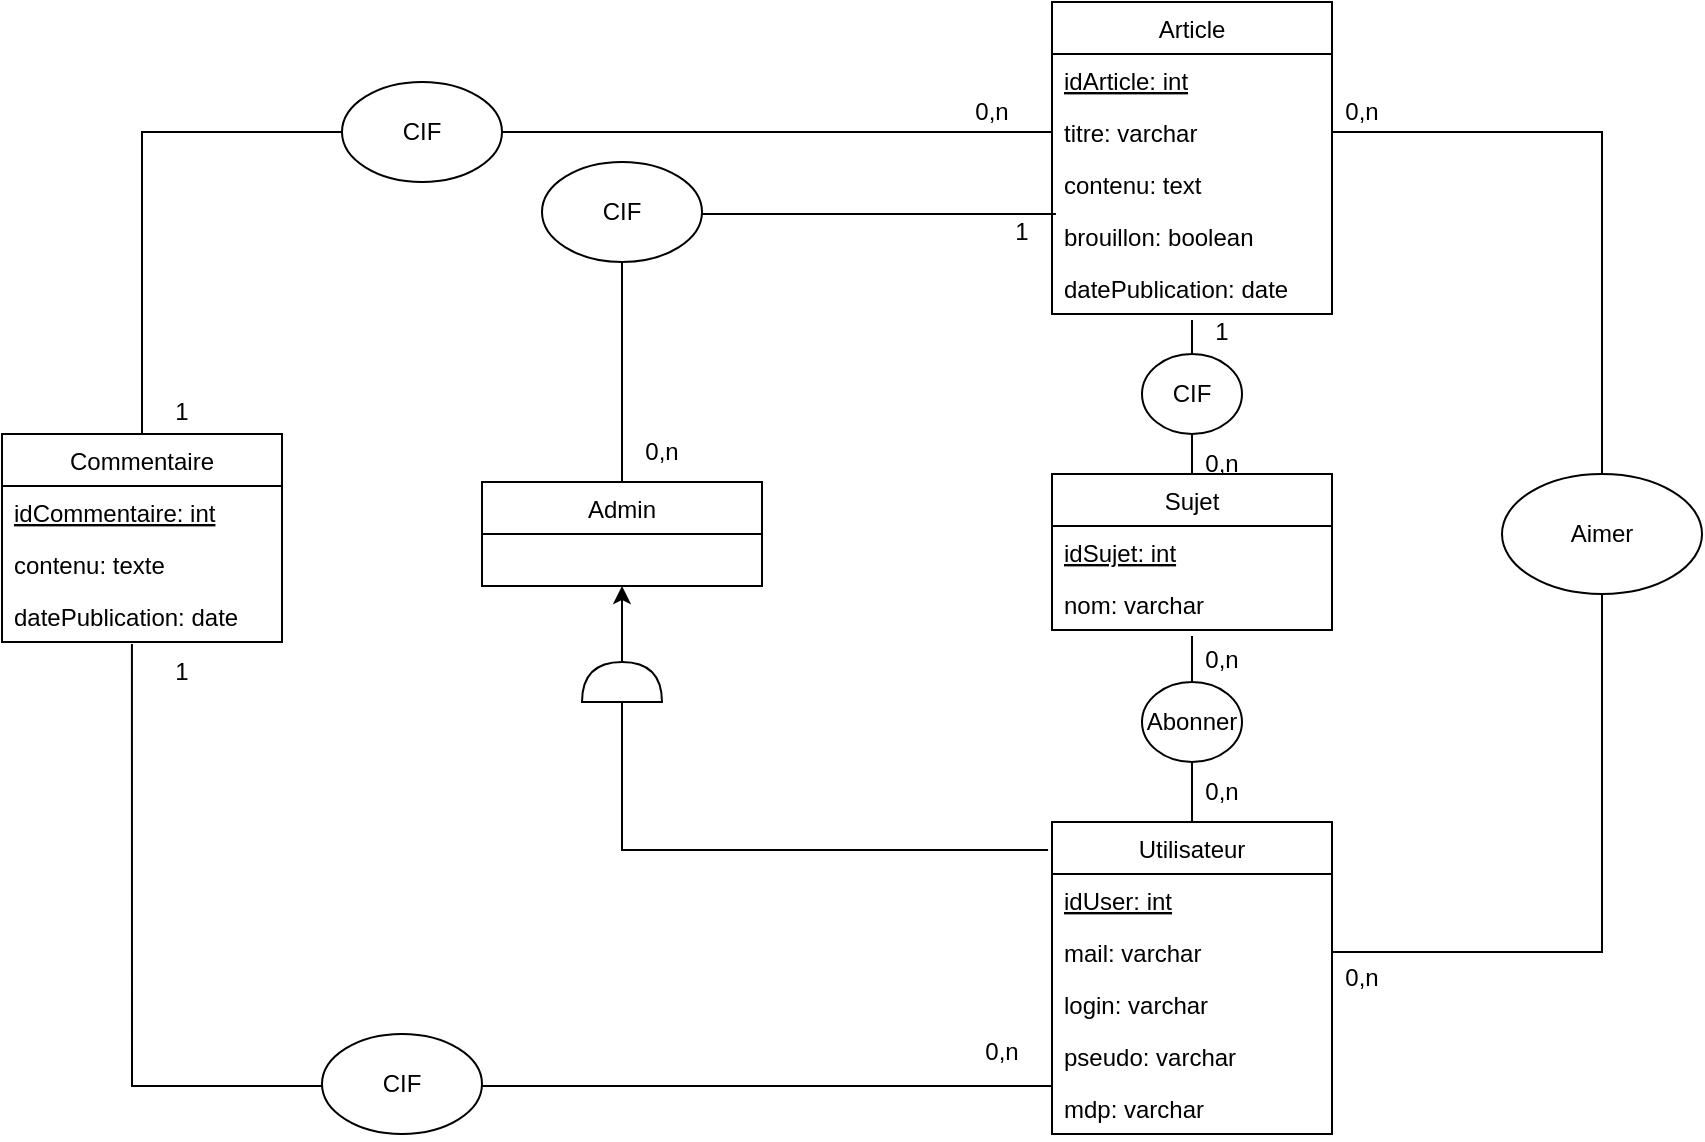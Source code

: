 <mxfile version="20.8.4" type="device"><diagram id="RMVEWJ8fCluDN45vH-wX" name="Page-1"><mxGraphModel dx="2603" dy="764" grid="1" gridSize="10" guides="1" tooltips="1" connect="1" arrows="1" fold="1" page="1" pageScale="1" pageWidth="1169" pageHeight="1654" math="0" shadow="0"><root><mxCell id="0"/><mxCell id="1" parent="0"/><mxCell id="pxoZB2Ea1MdJEsQuGFi5-6" value="Article" style="swimlane;fontStyle=0;childLayout=stackLayout;horizontal=1;startSize=26;fillColor=none;horizontalStack=0;resizeParent=1;resizeParentMax=0;resizeLast=0;collapsible=1;marginBottom=0;" parent="1" vertex="1"><mxGeometry x="515" y="100" width="140" height="156" as="geometry"/></mxCell><mxCell id="pxoZB2Ea1MdJEsQuGFi5-7" value="idArticle: int" style="text;strokeColor=none;fillColor=none;align=left;verticalAlign=top;spacingLeft=4;spacingRight=4;overflow=hidden;rotatable=0;points=[[0,0.5],[1,0.5]];portConstraint=eastwest;fontStyle=4" parent="pxoZB2Ea1MdJEsQuGFi5-6" vertex="1"><mxGeometry y="26" width="140" height="26" as="geometry"/></mxCell><mxCell id="pxoZB2Ea1MdJEsQuGFi5-8" value="titre: varchar" style="text;strokeColor=none;fillColor=none;align=left;verticalAlign=top;spacingLeft=4;spacingRight=4;overflow=hidden;rotatable=0;points=[[0,0.5],[1,0.5]];portConstraint=eastwest;" parent="pxoZB2Ea1MdJEsQuGFi5-6" vertex="1"><mxGeometry y="52" width="140" height="26" as="geometry"/></mxCell><mxCell id="pxoZB2Ea1MdJEsQuGFi5-9" value="contenu: text" style="text;strokeColor=none;fillColor=none;align=left;verticalAlign=top;spacingLeft=4;spacingRight=4;overflow=hidden;rotatable=0;points=[[0,0.5],[1,0.5]];portConstraint=eastwest;" parent="pxoZB2Ea1MdJEsQuGFi5-6" vertex="1"><mxGeometry y="78" width="140" height="26" as="geometry"/></mxCell><mxCell id="pxoZB2Ea1MdJEsQuGFi5-10" value="brouillon: boolean" style="text;strokeColor=none;fillColor=none;align=left;verticalAlign=top;spacingLeft=4;spacingRight=4;overflow=hidden;rotatable=0;points=[[0,0.5],[1,0.5]];portConstraint=eastwest;" parent="pxoZB2Ea1MdJEsQuGFi5-6" vertex="1"><mxGeometry y="104" width="140" height="26" as="geometry"/></mxCell><mxCell id="pxoZB2Ea1MdJEsQuGFi5-11" value="datePublication: date" style="text;strokeColor=none;fillColor=none;align=left;verticalAlign=top;spacingLeft=4;spacingRight=4;overflow=hidden;rotatable=0;points=[[0,0.5],[1,0.5]];portConstraint=eastwest;" parent="pxoZB2Ea1MdJEsQuGFi5-6" vertex="1"><mxGeometry y="130" width="140" height="26" as="geometry"/></mxCell><mxCell id="pxoZB2Ea1MdJEsQuGFi5-12" value="Utilisateur" style="swimlane;fontStyle=0;childLayout=stackLayout;horizontal=1;startSize=26;fillColor=none;horizontalStack=0;resizeParent=1;resizeParentMax=0;resizeLast=0;collapsible=1;marginBottom=0;" parent="1" vertex="1"><mxGeometry x="515" y="510" width="140" height="156" as="geometry"/></mxCell><mxCell id="pxoZB2Ea1MdJEsQuGFi5-13" value="idUser: int" style="text;strokeColor=none;fillColor=none;align=left;verticalAlign=top;spacingLeft=4;spacingRight=4;overflow=hidden;rotatable=0;points=[[0,0.5],[1,0.5]];portConstraint=eastwest;fontStyle=4" parent="pxoZB2Ea1MdJEsQuGFi5-12" vertex="1"><mxGeometry y="26" width="140" height="26" as="geometry"/></mxCell><mxCell id="pxoZB2Ea1MdJEsQuGFi5-14" value="mail: varchar" style="text;strokeColor=none;fillColor=none;align=left;verticalAlign=top;spacingLeft=4;spacingRight=4;overflow=hidden;rotatable=0;points=[[0,0.5],[1,0.5]];portConstraint=eastwest;" parent="pxoZB2Ea1MdJEsQuGFi5-12" vertex="1"><mxGeometry y="52" width="140" height="26" as="geometry"/></mxCell><mxCell id="pxoZB2Ea1MdJEsQuGFi5-15" value="login: varchar" style="text;strokeColor=none;fillColor=none;align=left;verticalAlign=top;spacingLeft=4;spacingRight=4;overflow=hidden;rotatable=0;points=[[0,0.5],[1,0.5]];portConstraint=eastwest;" parent="pxoZB2Ea1MdJEsQuGFi5-12" vertex="1"><mxGeometry y="78" width="140" height="26" as="geometry"/></mxCell><mxCell id="pxoZB2Ea1MdJEsQuGFi5-17" value="pseudo: varchar" style="text;strokeColor=none;fillColor=none;align=left;verticalAlign=top;spacingLeft=4;spacingRight=4;overflow=hidden;rotatable=0;points=[[0,0.5],[1,0.5]];portConstraint=eastwest;" parent="pxoZB2Ea1MdJEsQuGFi5-12" vertex="1"><mxGeometry y="104" width="140" height="26" as="geometry"/></mxCell><mxCell id="pxoZB2Ea1MdJEsQuGFi5-16" value="mdp: varchar" style="text;strokeColor=none;fillColor=none;align=left;verticalAlign=top;spacingLeft=4;spacingRight=4;overflow=hidden;rotatable=0;points=[[0,0.5],[1,0.5]];portConstraint=eastwest;" parent="pxoZB2Ea1MdJEsQuGFi5-12" vertex="1"><mxGeometry y="130" width="140" height="26" as="geometry"/></mxCell><mxCell id="pxoZB2Ea1MdJEsQuGFi5-18" value="Admin" style="swimlane;fontStyle=0;childLayout=stackLayout;horizontal=1;startSize=26;fillColor=none;horizontalStack=0;resizeParent=1;resizeParentMax=0;resizeLast=0;collapsible=1;marginBottom=0;" parent="1" vertex="1"><mxGeometry x="230" y="340" width="140" height="52" as="geometry"/></mxCell><mxCell id="pxoZB2Ea1MdJEsQuGFi5-22" value="" style="endArrow=classic;html=1;rounded=0;entryX=0.5;entryY=1;entryDx=0;entryDy=0;exitX=-0.014;exitY=0.09;exitDx=0;exitDy=0;exitPerimeter=0;" parent="1" source="pxoZB2Ea1MdJEsQuGFi5-12" target="pxoZB2Ea1MdJEsQuGFi5-18" edge="1"><mxGeometry width="50" height="50" relative="1" as="geometry"><mxPoint x="560" y="420" as="sourcePoint"/><mxPoint x="610" y="370" as="targetPoint"/><Array as="points"><mxPoint x="300" y="524"/></Array></mxGeometry></mxCell><mxCell id="pxoZB2Ea1MdJEsQuGFi5-23" value="" style="shape=or;whiteSpace=wrap;html=1;rotation=-90;" parent="1" vertex="1"><mxGeometry x="290" y="420" width="20" height="40" as="geometry"/></mxCell><mxCell id="pxoZB2Ea1MdJEsQuGFi5-25" value="Commentaire" style="swimlane;fontStyle=0;childLayout=stackLayout;horizontal=1;startSize=26;fillColor=none;horizontalStack=0;resizeParent=1;resizeParentMax=0;resizeLast=0;collapsible=1;marginBottom=0;" parent="1" vertex="1"><mxGeometry x="-10" y="316" width="140" height="104" as="geometry"/></mxCell><mxCell id="pxoZB2Ea1MdJEsQuGFi5-26" value="idCommentaire: int" style="text;strokeColor=none;fillColor=none;align=left;verticalAlign=top;spacingLeft=4;spacingRight=4;overflow=hidden;rotatable=0;points=[[0,0.5],[1,0.5]];portConstraint=eastwest;fontStyle=4" parent="pxoZB2Ea1MdJEsQuGFi5-25" vertex="1"><mxGeometry y="26" width="140" height="26" as="geometry"/></mxCell><mxCell id="pxoZB2Ea1MdJEsQuGFi5-27" value="contenu: texte" style="text;strokeColor=none;fillColor=none;align=left;verticalAlign=top;spacingLeft=4;spacingRight=4;overflow=hidden;rotatable=0;points=[[0,0.5],[1,0.5]];portConstraint=eastwest;" parent="pxoZB2Ea1MdJEsQuGFi5-25" vertex="1"><mxGeometry y="52" width="140" height="26" as="geometry"/></mxCell><mxCell id="pxoZB2Ea1MdJEsQuGFi5-28" value="datePublication: date" style="text;strokeColor=none;fillColor=none;align=left;verticalAlign=top;spacingLeft=4;spacingRight=4;overflow=hidden;rotatable=0;points=[[0,0.5],[1,0.5]];portConstraint=eastwest;" parent="pxoZB2Ea1MdJEsQuGFi5-25" vertex="1"><mxGeometry y="78" width="140" height="26" as="geometry"/></mxCell><mxCell id="pxoZB2Ea1MdJEsQuGFi5-29" value="" style="endArrow=none;html=1;rounded=0;entryX=0.464;entryY=1.038;entryDx=0;entryDy=0;entryPerimeter=0;exitX=0;exitY=0.077;exitDx=0;exitDy=0;exitPerimeter=0;" parent="1" source="pxoZB2Ea1MdJEsQuGFi5-16" target="pxoZB2Ea1MdJEsQuGFi5-28" edge="1"><mxGeometry width="50" height="50" relative="1" as="geometry"><mxPoint x="560" y="420" as="sourcePoint"/><mxPoint x="610" y="370" as="targetPoint"/><Array as="points"><mxPoint x="55" y="642"/></Array></mxGeometry></mxCell><mxCell id="pxoZB2Ea1MdJEsQuGFi5-30" value="1" style="text;html=1;strokeColor=none;fillColor=none;align=center;verticalAlign=middle;whiteSpace=wrap;rounded=0;" parent="1" vertex="1"><mxGeometry x="50" y="420" width="60" height="30" as="geometry"/></mxCell><mxCell id="pxoZB2Ea1MdJEsQuGFi5-31" value="0,n" style="text;html=1;strokeColor=none;fillColor=none;align=center;verticalAlign=middle;whiteSpace=wrap;rounded=0;" parent="1" vertex="1"><mxGeometry x="460" y="610" width="60" height="30" as="geometry"/></mxCell><mxCell id="pxoZB2Ea1MdJEsQuGFi5-32" value="CIF" style="ellipse;whiteSpace=wrap;html=1;" parent="1" vertex="1"><mxGeometry x="150" y="616" width="80" height="50" as="geometry"/></mxCell><mxCell id="pxoZB2Ea1MdJEsQuGFi5-33" value="" style="endArrow=none;html=1;rounded=0;exitX=0.5;exitY=0;exitDx=0;exitDy=0;entryX=0;entryY=0.5;entryDx=0;entryDy=0;" parent="1" source="pxoZB2Ea1MdJEsQuGFi5-25" target="pxoZB2Ea1MdJEsQuGFi5-8" edge="1"><mxGeometry width="50" height="50" relative="1" as="geometry"><mxPoint x="560" y="420" as="sourcePoint"/><mxPoint x="610" y="370" as="targetPoint"/><Array as="points"><mxPoint x="60" y="165"/></Array></mxGeometry></mxCell><mxCell id="pxoZB2Ea1MdJEsQuGFi5-34" value="0,n" style="text;html=1;strokeColor=none;fillColor=none;align=center;verticalAlign=middle;whiteSpace=wrap;rounded=0;" parent="1" vertex="1"><mxGeometry x="455" y="140" width="60" height="30" as="geometry"/></mxCell><mxCell id="pxoZB2Ea1MdJEsQuGFi5-35" value="1" style="text;html=1;strokeColor=none;fillColor=none;align=center;verticalAlign=middle;whiteSpace=wrap;rounded=0;" parent="1" vertex="1"><mxGeometry x="50" y="290" width="60" height="30" as="geometry"/></mxCell><mxCell id="pxoZB2Ea1MdJEsQuGFi5-36" value="CIF" style="ellipse;whiteSpace=wrap;html=1;" parent="1" vertex="1"><mxGeometry x="160" y="140" width="80" height="50" as="geometry"/></mxCell><mxCell id="pxoZB2Ea1MdJEsQuGFi5-37" value="" style="endArrow=none;html=1;rounded=0;exitX=0.5;exitY=0;exitDx=0;exitDy=0;entryX=0.014;entryY=0.077;entryDx=0;entryDy=0;entryPerimeter=0;" parent="1" source="pxoZB2Ea1MdJEsQuGFi5-18" target="pxoZB2Ea1MdJEsQuGFi5-10" edge="1"><mxGeometry width="50" height="50" relative="1" as="geometry"><mxPoint x="560" y="420" as="sourcePoint"/><mxPoint x="610" y="370" as="targetPoint"/><Array as="points"><mxPoint x="300" y="206"/></Array></mxGeometry></mxCell><mxCell id="pxoZB2Ea1MdJEsQuGFi5-38" value="0,n" style="text;html=1;strokeColor=none;fillColor=none;align=center;verticalAlign=middle;whiteSpace=wrap;rounded=0;" parent="1" vertex="1"><mxGeometry x="290" y="310" width="60" height="30" as="geometry"/></mxCell><mxCell id="pxoZB2Ea1MdJEsQuGFi5-39" value="1" style="text;html=1;strokeColor=none;fillColor=none;align=center;verticalAlign=middle;whiteSpace=wrap;rounded=0;" parent="1" vertex="1"><mxGeometry x="470" y="200" width="60" height="30" as="geometry"/></mxCell><mxCell id="pxoZB2Ea1MdJEsQuGFi5-40" value="CIF" style="ellipse;whiteSpace=wrap;html=1;" parent="1" vertex="1"><mxGeometry x="260" y="180" width="80" height="50" as="geometry"/></mxCell><mxCell id="pxoZB2Ea1MdJEsQuGFi5-41" value="" style="endArrow=none;html=1;rounded=0;entryX=1;entryY=0.5;entryDx=0;entryDy=0;exitX=1;exitY=0.5;exitDx=0;exitDy=0;" parent="1" source="pxoZB2Ea1MdJEsQuGFi5-14" target="pxoZB2Ea1MdJEsQuGFi5-8" edge="1"><mxGeometry width="50" height="50" relative="1" as="geometry"><mxPoint x="560" y="420" as="sourcePoint"/><mxPoint x="610" y="370" as="targetPoint"/><Array as="points"><mxPoint x="790" y="575"/><mxPoint x="790" y="165"/></Array></mxGeometry></mxCell><mxCell id="pxoZB2Ea1MdJEsQuGFi5-42" value="0,n" style="text;html=1;strokeColor=none;fillColor=none;align=center;verticalAlign=middle;whiteSpace=wrap;rounded=0;" parent="1" vertex="1"><mxGeometry x="640" y="140" width="60" height="30" as="geometry"/></mxCell><mxCell id="pxoZB2Ea1MdJEsQuGFi5-43" value="0,n" style="text;html=1;strokeColor=none;fillColor=none;align=center;verticalAlign=middle;whiteSpace=wrap;rounded=0;" parent="1" vertex="1"><mxGeometry x="640" y="573" width="60" height="30" as="geometry"/></mxCell><mxCell id="pxoZB2Ea1MdJEsQuGFi5-44" value="Aimer" style="ellipse;whiteSpace=wrap;html=1;" parent="1" vertex="1"><mxGeometry x="740" y="336" width="100" height="60" as="geometry"/></mxCell><mxCell id="pxoZB2Ea1MdJEsQuGFi5-50" value="Sujet" style="swimlane;fontStyle=0;childLayout=stackLayout;horizontal=1;startSize=26;fillColor=none;horizontalStack=0;resizeParent=1;resizeParentMax=0;resizeLast=0;collapsible=1;marginBottom=0;" parent="1" vertex="1"><mxGeometry x="515" y="336" width="140" height="78" as="geometry"/></mxCell><mxCell id="pxoZB2Ea1MdJEsQuGFi5-51" value="idSujet: int" style="text;strokeColor=none;fillColor=none;align=left;verticalAlign=top;spacingLeft=4;spacingRight=4;overflow=hidden;rotatable=0;points=[[0,0.5],[1,0.5]];portConstraint=eastwest;fontStyle=4" parent="pxoZB2Ea1MdJEsQuGFi5-50" vertex="1"><mxGeometry y="26" width="140" height="26" as="geometry"/></mxCell><mxCell id="pxoZB2Ea1MdJEsQuGFi5-52" value="nom: varchar" style="text;strokeColor=none;fillColor=none;align=left;verticalAlign=top;spacingLeft=4;spacingRight=4;overflow=hidden;rotatable=0;points=[[0,0.5],[1,0.5]];portConstraint=eastwest;" parent="pxoZB2Ea1MdJEsQuGFi5-50" vertex="1"><mxGeometry y="52" width="140" height="26" as="geometry"/></mxCell><mxCell id="pxoZB2Ea1MdJEsQuGFi5-53" value="" style="endArrow=none;html=1;rounded=0;entryX=0.5;entryY=1.115;entryDx=0;entryDy=0;entryPerimeter=0;exitX=0.5;exitY=0;exitDx=0;exitDy=0;" parent="1" source="pxoZB2Ea1MdJEsQuGFi5-50" target="pxoZB2Ea1MdJEsQuGFi5-11" edge="1"><mxGeometry width="50" height="50" relative="1" as="geometry"><mxPoint x="560" y="420" as="sourcePoint"/><mxPoint x="610" y="370" as="targetPoint"/></mxGeometry></mxCell><mxCell id="pxoZB2Ea1MdJEsQuGFi5-54" value="0,n" style="text;html=1;strokeColor=none;fillColor=none;align=center;verticalAlign=middle;whiteSpace=wrap;rounded=0;" parent="1" vertex="1"><mxGeometry x="570" y="316" width="60" height="30" as="geometry"/></mxCell><mxCell id="pxoZB2Ea1MdJEsQuGFi5-55" value="1" style="text;html=1;strokeColor=none;fillColor=none;align=center;verticalAlign=middle;whiteSpace=wrap;rounded=0;" parent="1" vertex="1"><mxGeometry x="570" y="250" width="60" height="30" as="geometry"/></mxCell><mxCell id="pxoZB2Ea1MdJEsQuGFi5-56" value="CIF" style="ellipse;whiteSpace=wrap;html=1;" parent="1" vertex="1"><mxGeometry x="560" y="276" width="50" height="40" as="geometry"/></mxCell><mxCell id="pxoZB2Ea1MdJEsQuGFi5-57" value="" style="endArrow=none;html=1;rounded=0;exitX=0.5;exitY=0;exitDx=0;exitDy=0;entryX=0.5;entryY=1.115;entryDx=0;entryDy=0;entryPerimeter=0;" parent="1" source="pxoZB2Ea1MdJEsQuGFi5-12" target="pxoZB2Ea1MdJEsQuGFi5-52" edge="1"><mxGeometry width="50" height="50" relative="1" as="geometry"><mxPoint x="560" y="420" as="sourcePoint"/><mxPoint x="610" y="370" as="targetPoint"/></mxGeometry></mxCell><mxCell id="pxoZB2Ea1MdJEsQuGFi5-58" value="0,n" style="text;html=1;strokeColor=none;fillColor=none;align=center;verticalAlign=middle;whiteSpace=wrap;rounded=0;" parent="1" vertex="1"><mxGeometry x="570" y="480" width="60" height="30" as="geometry"/></mxCell><mxCell id="pxoZB2Ea1MdJEsQuGFi5-59" value="0,n" style="text;html=1;strokeColor=none;fillColor=none;align=center;verticalAlign=middle;whiteSpace=wrap;rounded=0;" parent="1" vertex="1"><mxGeometry x="570" y="414" width="60" height="30" as="geometry"/></mxCell><mxCell id="pxoZB2Ea1MdJEsQuGFi5-60" value="Abonner" style="ellipse;whiteSpace=wrap;html=1;" parent="1" vertex="1"><mxGeometry x="560" y="440" width="50" height="40" as="geometry"/></mxCell></root></mxGraphModel></diagram></mxfile>
